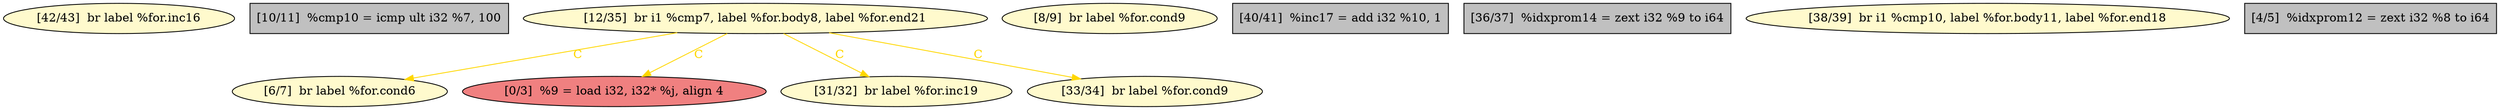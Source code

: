 
digraph G {


node1268 [fillcolor=lemonchiffon,label="[42/43]  br label %for.inc16",shape=ellipse,style=filled ]
node1267 [fillcolor=grey,label="[10/11]  %cmp10 = icmp ult i32 %7, 100",shape=rectangle,style=filled ]
node1265 [fillcolor=lemonchiffon,label="[6/7]  br label %for.cond6",shape=ellipse,style=filled ]
node1263 [fillcolor=lemonchiffon,label="[8/9]  br label %for.cond9",shape=ellipse,style=filled ]
node1258 [fillcolor=grey,label="[40/41]  %inc17 = add i32 %10, 1",shape=rectangle,style=filled ]
node1257 [fillcolor=grey,label="[36/37]  %idxprom14 = zext i32 %9 to i64",shape=rectangle,style=filled ]
node1259 [fillcolor=lemonchiffon,label="[38/39]  br i1 %cmp10, label %for.body11, label %for.end18",shape=ellipse,style=filled ]
node1264 [fillcolor=lightcoral,label="[0/3]  %9 = load i32, i32* %j, align 4",shape=ellipse,style=filled ]
node1262 [fillcolor=grey,label="[4/5]  %idxprom12 = zext i32 %8 to i64",shape=rectangle,style=filled ]
node1266 [fillcolor=lemonchiffon,label="[12/35]  br i1 %cmp7, label %for.body8, label %for.end21",shape=ellipse,style=filled ]
node1260 [fillcolor=lemonchiffon,label="[31/32]  br label %for.inc19",shape=ellipse,style=filled ]
node1261 [fillcolor=lemonchiffon,label="[33/34]  br label %for.cond9",shape=ellipse,style=filled ]

node1266->node1264 [style=solid,color=gold,label="C",penwidth=1.0,fontcolor=gold ]
node1266->node1265 [style=solid,color=gold,label="C",penwidth=1.0,fontcolor=gold ]
node1266->node1260 [style=solid,color=gold,label="C",penwidth=1.0,fontcolor=gold ]
node1266->node1261 [style=solid,color=gold,label="C",penwidth=1.0,fontcolor=gold ]


}
